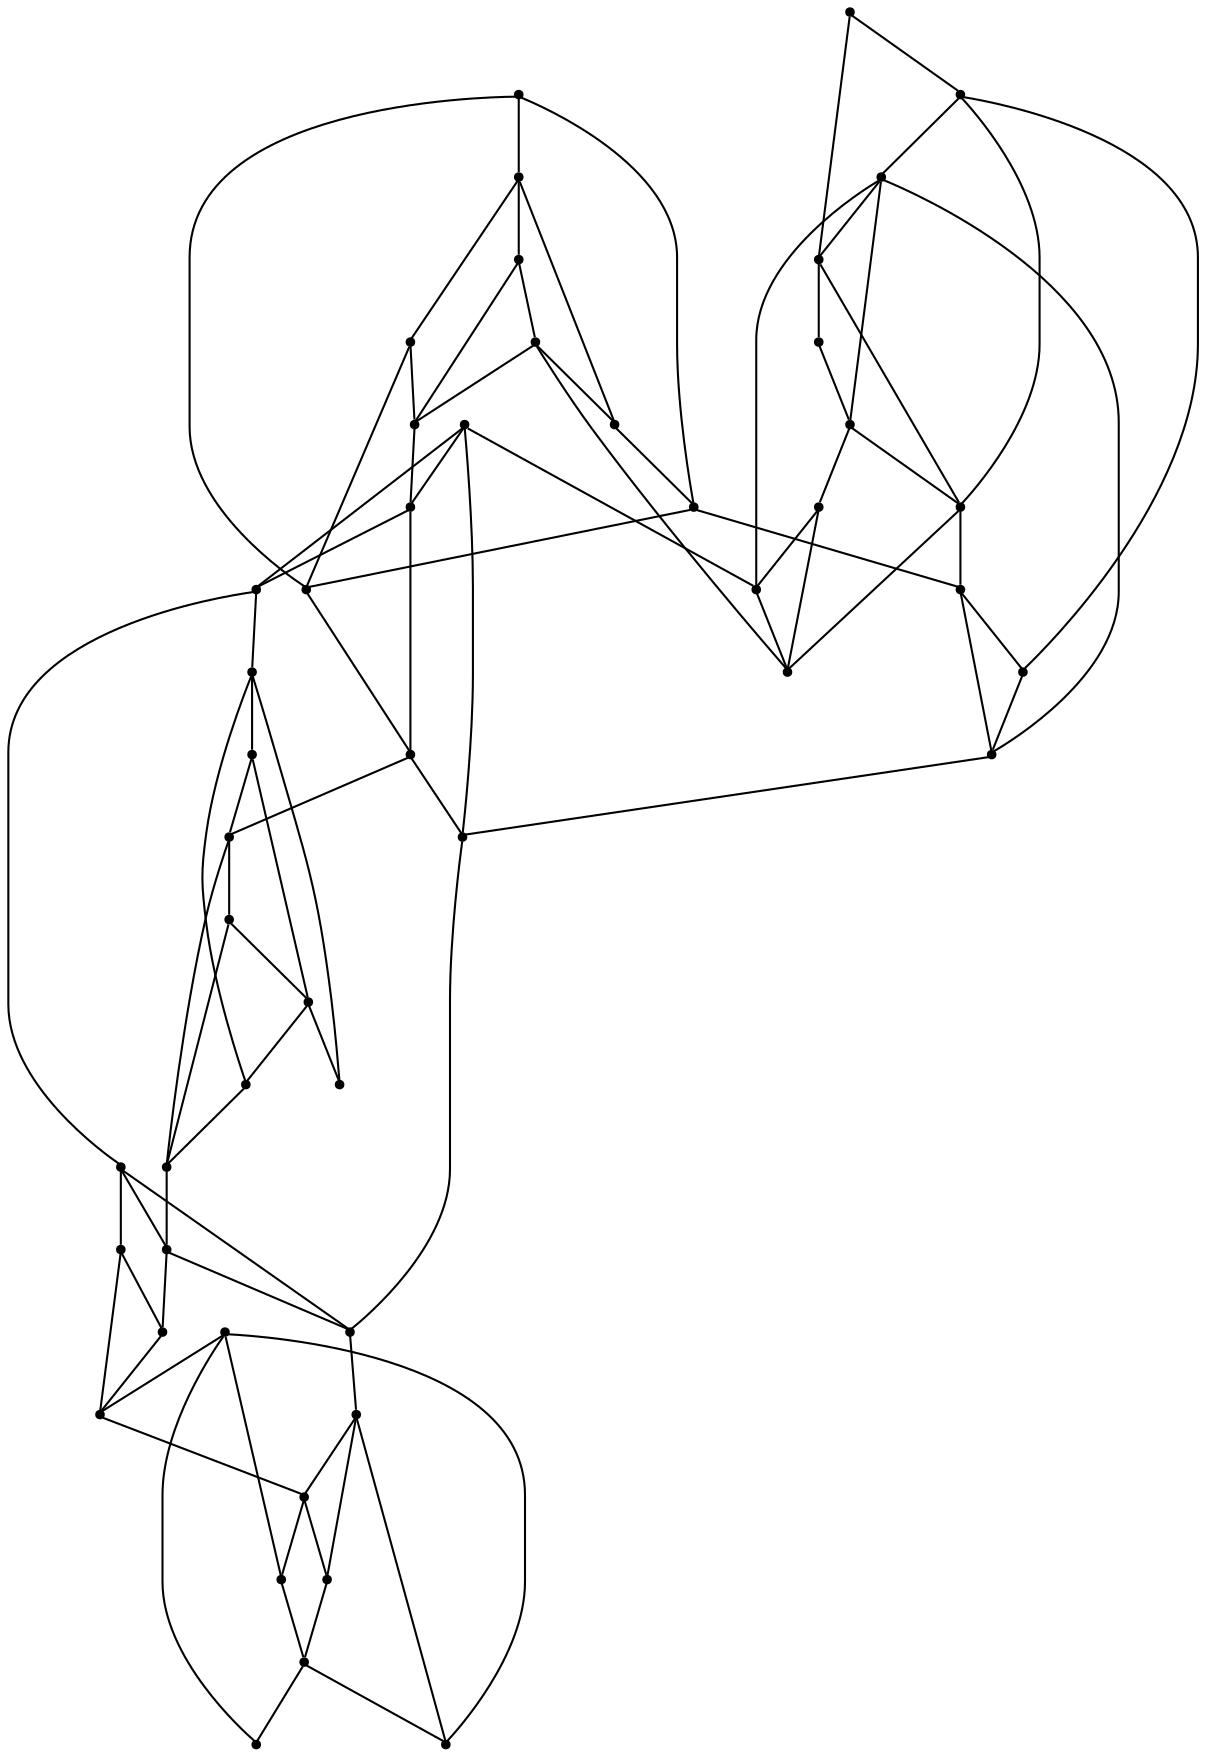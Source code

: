 graph {
  node [shape=point,comment="{\"directed\":false,\"doi\":\"10.1007/3-540-44541-2_10\",\"figure\":\"? (4)\"}"]

  v0 [pos="1590.2229309082031,684.0279880937076"]
  v1 [pos="1590.250015258789,634.5646496682505"]
  v2 [pos="1491.249974568685,733.5799692412957"]
  v3 [pos="1540.71044921875,584.9826546290942"]
  v4 [pos="1540.71044921875,634.5032865212945"]
  v5 [pos="1540.71044921875,684.0279880937076"]
  v6 [pos="1491.249974568685,634.5646496682504"]
  v7 [pos="1491.1937713623047,684.0279880937076"]
  v8 [pos="1441.6770935058594,634.5032865212945"]
  v9 [pos="1391.999975840251,733.5799692412957"]
  v10 [pos="1391.999975840251,1030.6278356230312"]
  v11 [pos="1342.647933959961,634.5032865212945"]
  v12 [pos="1342.647933959961,733.5529440211337"]
  v13 [pos="1342.647933959961,1030.6891987699871"]
  v14 [pos="1293.1354522705078,733.5529440211337"]
  v15 [pos="1293.1354522705078,783.0735759133343"]
  v16 [pos="1243.6187744140625,882.1189093779476"]
  v17 [pos="1243.5000101725261,733.5799692412957"]
  v18 [pos="1243.5000101725263,1030.6278356230312"]
  v19 [pos="1243.6187744140625,783.0735759133343"]
  v20 [pos="1243.5000101725261,832.5962426456408"]
  v21 [pos="1194.1020965576172,733.5529440211337"]
  v22 [pos="1194.1020965576172,783.0735759133343"]
  v23 [pos="1144.589614868164,634.5032865212945"]
  v24 [pos="1144.589614868164,733.5529440211337"]
  v25 [pos="1144.589614868164,1030.6891987699871"]
  v26 [pos="1144.589614868164,1129.7347865896138"]
  v27 [pos="1095.0729370117188,733.5529440211337"]
  v28 [pos="1095.0729370117188,1030.6891987699871"]
  v29 [pos="1095.0729370117188,882.1189093779476"]
  v30 [pos="1045.5000241597495,733.5799692412958"]
  v31 [pos="1045.5000241597495,1030.6278356230312"]
  v32 [pos="1045.5604553222656,882.1189093779476"]
  v33 [pos="996.0437774658203,733.5529440211337"]
  v34 [pos="996.0437774658203,1030.6891987699871"]
  v35 [pos="996.0437774658203,882.1189093779476"]
  v36 [pos="897.0145861307781,733.5529440211337"]
  v37 [pos="897.0145861307781,1030.6891987699871"]
  v38 [pos="797.9854265848796,684.0279880937076"]
  v39 [pos="897.0145861307781,882.1189093779476"]
  v40 [pos="797.9854265848796,1080.2141546974133"]
  v41 [pos="798.0000019073487,733.5799692412958"]
  v42 [pos="797.9854265848796,981.1644971975741"]
  v43 [pos="798.0000019073486,1030.6278356230312"]
  v44 [pos="797.9854265848796,783.0735759133343"]
  v45 [pos="797.9854265848796,882.1189093779476"]
  v46 [pos="798.0000019073487,832.5962426456408"]
  v47 [pos="798.0000019073486,931.6114986299328"]
  v48 [pos="698.952070871989,882.1189093779476"]

  v0 -- v3 [id="-1",pos="1590.2229309082031,684.0279880937076 1639.7374471028647,684.0259532536012 1639.7374471028647,684.0259532536012 1639.7374471028647,684.0259532536012 1639.7374471028647,584.980619788988 1639.7374471028647,584.980619788988 1639.7374471028647,584.980619788988 1540.71044921875,584.9826546290942 1540.71044921875,584.9826546290942 1540.71044921875,584.9826546290942"]
  v1 -- v0 [id="-2",pos="1590.250015258789,634.5646496682505 1590.2229309082031,684.0279880937076 1590.2229309082031,684.0279880937076 1590.2229309082031,684.0279880937076"]
  v48 -- v45 [id="-3",pos="698.952070871989,882.1189093779476 797.9854265848796,882.1189093779476 797.9854265848796,882.1189093779476 797.9854265848796,882.1189093779476"]
  v48 -- v40 [id="-4",pos="698.952070871989,882.1189093779476 748.466682434082,1080.212119857307 748.466682434082,1080.212119857307 748.466682434082,1080.212119857307 797.9854265848796,1080.2141546974133 797.9854265848796,1080.2141546974133 797.9854265848796,1080.2141546974133"]
  v48 -- v42 [id="-5",pos="698.952070871989,882.1189093779476 748.466682434082,981.1665320376804 748.466682434082,981.1665320376804 748.466682434082,981.1665320376804 797.9854265848796,981.1644971975741 797.9854265848796,981.1644971975741 797.9854265848796,981.1644971975741"]
  v48 -- v38 [id="-6",pos="698.952070871989,882.1189093779476 748.466682434082,684.0259532536012 748.466682434082,684.0259532536012 748.466682434082,684.0259532536012 797.9854265848796,684.0279880937076 797.9854265848796,684.0279880937076 797.9854265848796,684.0279880937076"]
  v44 -- v48 [id="-7",pos="797.9854265848796,783.0735759133343 748.466682434082,783.0715410732279 748.466682434082,783.0715410732279 748.466682434082,783.0715410732279 698.952070871989,882.1189093779476 698.952070871989,882.1189093779476 698.952070871989,882.1189093779476"]
  v26 -- v40 [id="-8",pos="1144.589614868164,1129.7347865896138 797.9833602905273,1129.7327517495073 797.9833602905273,1129.7327517495073 797.9833602905273,1129.7327517495073 797.9854265848796,1080.2141546974133 797.9854265848796,1080.2141546974133 797.9854265848796,1080.2141546974133"]
  v43 -- v40 [id="-9",pos="798.0000019073486,1030.6278356230312 797.9854265848796,1080.2141546974133 797.9854265848796,1080.2141546974133 797.9854265848796,1080.2141546974133"]
  v47 -- v42 [id="-10",pos="798.0000019073486,931.6114986299328 797.9854265848796,981.1644971975741 797.9854265848796,981.1644971975741 797.9854265848796,981.1644971975741"]
  v45 -- v47 [id="-11",pos="797.9854265848796,882.1189093779476 798.0000019073486,931.6114986299328 798.0000019073486,931.6114986299328 798.0000019073486,931.6114986299328"]
  v46 -- v45 [id="-12",pos="798.0000019073487,832.5962426456408 797.9854265848796,882.1189093779476 797.9854265848796,882.1189093779476 797.9854265848796,882.1189093779476"]
  v46 -- v44 [id="-13",pos="798.0000019073487,832.5962426456408 797.9854265848796,783.0735759133343 797.9854265848796,783.0735759133343 797.9854265848796,783.0735759133343"]
  v44 -- v41 [id="-14",pos="797.9854265848796,783.0735759133343 798.0000019073487,733.5799692412958 798.0000019073487,733.5799692412958 798.0000019073487,733.5799692412958"]
  v41 -- v38 [id="-15",pos="798.0000019073487,733.5799692412958 797.9854265848796,684.0279880937076 797.9854265848796,684.0279880937076 797.9854265848796,684.0279880937076"]
  v38 -- v23 [id="-16",pos="797.9854265848796,684.0279880937076 797.9833602905273,634.5053213614009 797.9833602905273,634.5053213614009 797.9833602905273,634.5053213614009 1144.589614868164,634.5032865212945 1144.589614868164,634.5032865212945 1144.589614868164,634.5032865212945"]
  v45 -- v39 [id="-17",pos="797.9854265848796,882.1189093779476 897.0145861307781,882.1189093779476 897.0145861307781,882.1189093779476 897.0145861307781,882.1189093779476"]
  v44 -- v39 [id="-18",pos="797.9854265848796,783.0735759133343 847.4999745686849,783.0715410732279 847.4999745686849,783.0715410732279 847.4999745686849,783.0715410732279 897.0145861307781,882.1189093779476 897.0145861307781,882.1189093779476 897.0145861307781,882.1189093779476"]
  v43 -- v37 [id="-19",pos="798.0000019073486,1030.6278356230312 897.0145861307781,1030.6891987699871 897.0145861307781,1030.6891987699871 897.0145861307781,1030.6891987699871"]
  v42 -- v39 [id="-20",pos="797.9854265848796,981.1644971975741 847.4999745686849,981.1665320376804 847.4999745686849,981.1665320376804 847.4999745686849,981.1665320376804 897.0145861307781,882.1189093779476 897.0145861307781,882.1189093779476 897.0145861307781,882.1189093779476"]
  v36 -- v41 [id="-21",pos="897.0145861307781,733.5529440211337 798.0000019073487,733.5799692412958 798.0000019073487,733.5799692412958 798.0000019073487,733.5799692412958"]
  v40 -- v37 [id="-22",pos="797.9854265848796,1080.2141546974133 897.0125198364259,1080.212119857307 897.0125198364259,1080.212119857307 897.0125198364259,1080.212119857307 897.0145861307781,1030.6891987699871 897.0145861307781,1030.6891987699871 897.0145861307781,1030.6891987699871"]
  v39 -- v37 [id="-23",pos="897.0145861307781,882.1189093779476 897.0145861307781,1030.6891987699871 897.0145861307781,1030.6891987699871 897.0145861307781,1030.6891987699871"]
  v39 -- v36 [id="-24",pos="897.0145861307781,882.1189093779476 897.0145861307781,733.5529440211337 897.0145861307781,733.5529440211337 897.0145861307781,733.5529440211337"]
  v36 -- v38 [id="-25",pos="897.0145861307781,733.5529440211337 897.0125198364259,684.0259532536012 897.0125198364259,684.0259532536012 897.0125198364259,684.0259532536012 797.9854265848796,684.0279880937076 797.9854265848796,684.0279880937076 797.9854265848796,684.0279880937076"]
  v34 -- v37 [id="-26",pos="996.0437774658203,1030.6891987699871 897.0145861307781,1030.6891987699871 897.0145861307781,1030.6891987699871 897.0145861307781,1030.6891987699871"]
  v33 -- v36 [id="-27",pos="996.0437774658203,733.5529440211337 897.0145861307781,733.5529440211337 897.0145861307781,733.5529440211337 897.0145861307781,733.5529440211337"]
  v34 -- v28 [id="-28",pos="996.0437774658203,1030.6891987699871 996.0416158040365,1080.212119857307 996.0416158040365,1080.212119857307 996.0416158040365,1080.212119857307 1095.0749715169272,1080.212119857307 1095.0749715169272,1080.212119857307 1095.0749715169272,1080.212119857307 1095.0729370117188,1030.6891987699871 1095.0729370117188,1030.6891987699871 1095.0729370117188,1030.6891987699871"]
  v34 -- v35 [id="-29",pos="996.0437774658203,1030.6891987699871 996.0437774658203,882.1189093779476 996.0437774658203,882.1189093779476 996.0437774658203,882.1189093779476"]
  v33 -- v27 [id="-31",pos="996.0437774658203,733.5529440211337 996.0416158040365,684.0259532536012 996.0416158040365,684.0259532536012 996.0416158040365,684.0259532536012 1095.0749715169272,684.0259532536012 1095.0749715169272,684.0259532536012 1095.0749715169272,684.0259532536012 1095.0729370117188,733.5529440211337 1095.0729370117188,733.5529440211337 1095.0729370117188,733.5529440211337"]
  v35 -- v32 [id="-32",pos="996.0437774658203,882.1189093779476 1045.5604553222656,882.1189093779476 1045.5604553222656,882.1189093779476 1045.5604553222656,882.1189093779476"]
  v32 -- v31 [id="-33",pos="1045.5604553222656,882.1189093779476 1045.5000241597495,1030.6278356230312 1045.5000241597495,1030.6278356230312 1045.5000241597495,1030.6278356230312"]
  v30 -- v32 [id="-34",pos="1045.5000241597495,733.5799692412958 1045.5604553222656,882.1189093779476 1045.5604553222656,882.1189093779476 1045.5604553222656,882.1189093779476"]
  v32 -- v29 [id="-35",pos="1045.5604553222656,882.1189093779476 1095.0729370117188,882.1189093779476 1095.0729370117188,882.1189093779476 1095.0729370117188,882.1189093779476"]
  v31 -- v28 [id="-36",pos="1045.5000241597495,1030.6278356230312 1095.0729370117188,1030.6891987699871 1095.0729370117188,1030.6891987699871 1095.0729370117188,1030.6891987699871"]
  v30 -- v27 [id="-37",pos="1045.5000241597495,733.5799692412958 1095.0729370117188,733.5529440211337 1095.0729370117188,733.5529440211337 1095.0729370117188,733.5529440211337"]
  v35 -- v33 [id="-39",pos="996.0437774658203,882.1189093779476 996.0437774658203,733.5529440211337 996.0437774658203,733.5529440211337 996.0437774658203,733.5529440211337"]
  v29 -- v28 [id="-40",pos="1095.0729370117188,882.1189093779476 1095.0729370117188,1030.6891987699871 1095.0729370117188,1030.6891987699871 1095.0729370117188,1030.6891987699871"]
  v29 -- v27 [id="-41",pos="1095.0729370117188,882.1189093779476 1095.0729370117188,733.5529440211337 1095.0729370117188,733.5529440211337 1095.0729370117188,733.5529440211337"]
  v30 -- v33 [id="-42",pos="1045.5000241597495,733.5799692412958 996.0437774658203,733.5529440211337 996.0437774658203,733.5529440211337 996.0437774658203,733.5529440211337"]
  v31 -- v34 [id="-43",pos="1045.5000241597495,1030.6278356230312 996.0437774658203,1030.6891987699871 996.0437774658203,1030.6891987699871 996.0437774658203,1030.6891987699871"]
  v28 -- v25 [id="-44",pos="1095.0729370117188,1030.6891987699871 1144.589614868164,1030.6891987699871 1144.589614868164,1030.6891987699871 1144.589614868164,1030.6891987699871"]
  v27 -- v24 [id="-45",pos="1095.0729370117188,733.5529440211337 1144.589614868164,733.5529440211337 1144.589614868164,733.5529440211337 1144.589614868164,733.5529440211337"]
  v0 -- v2 [id="-46",pos="1590.2229309082031,684.0279880937076 1590.2208964029949,733.5509091810275 1590.2208964029949,733.5509091810275 1590.2208964029949,733.5509091810275 1491.249974568685,733.5799692412957 1491.249974568685,733.5799692412957 1491.249974568685,733.5799692412957"]
  v26 -- v23 [id="-47",pos="1144.589614868164,1129.7347865896138 1144.5874532063804,1179.2574533219204 1144.5874532063804,1179.2574533219204 1144.5874532063804,1179.2574533219204 649.4375228881836,1179.2574533219204 649.4375228881836,1179.2574533219204 649.4375228881836,1179.2574533219204 649.4375228881836,584.980619788988 649.4375228881836,584.980619788988 649.4375228881836,584.980619788988 1144.5874532063804,584.980619788988 1144.5874532063804,584.980619788988 1144.5874532063804,584.980619788988 1144.589614868164,634.5032865212945 1144.589614868164,634.5032865212945 1144.589614868164,634.5032865212945"]
  v26 -- v18 [id="-48",pos="1144.589614868164,1129.7347865896138 1243.6166127522788,1129.7327517495073 1243.6166127522788,1129.7327517495073 1243.6166127522788,1129.7327517495073 1243.5000101725263,1030.6278356230312 1243.5000101725263,1030.6278356230312 1243.5000101725263,1030.6278356230312"]
  v24 -- v21 [id="-49",pos="1144.589614868164,733.5529440211337 1194.1020965576172,733.5529440211337 1194.1020965576172,733.5529440211337 1194.1020965576172,733.5529440211337"]
  v16 -- v22 [id="-50",pos="1243.6187744140625,882.1189093779476 1194.1041310628257,882.1209442180538 1194.1041310628257,882.1209442180538 1194.1041310628257,882.1209442180538 1194.1020965576172,783.0735759133343 1194.1020965576172,783.0735759133343 1194.1020965576172,783.0735759133343"]
  v22 -- v21 [id="-51",pos="1194.1020965576172,783.0735759133343 1194.1020965576172,733.5529440211337 1194.1020965576172,733.5529440211337 1194.1020965576172,733.5529440211337"]
  v21 -- v14 [id="-52",pos="1194.1020965576172,733.5529440211337 1194.1041310628257,684.0259532536012 1194.1041310628257,684.0259532536012 1194.1041310628257,684.0259532536012 1293.133290608724,684.0259532536012 1293.133290608724,684.0259532536012 1293.133290608724,684.0259532536012 1293.1354522705078,733.5529440211337 1293.1354522705078,733.5529440211337 1293.1354522705078,733.5529440211337"]
  v22 -- v19 [id="-53",pos="1194.1020965576172,783.0735759133343 1243.6187744140625,783.0735759133343 1243.6187744140625,783.0735759133343 1243.6187744140625,783.0735759133343"]
  v23 -- v11 [id="-54",pos="1144.589614868164,634.5032865212945 1342.647933959961,634.5032865212945 1342.647933959961,634.5032865212945 1342.647933959961,634.5032865212945"]
  v18 -- v16 [id="-55",pos="1243.5000101725263,1030.6278356230312 1243.6187744140625,882.1189093779476 1243.6187744140625,882.1189093779476 1243.6187744140625,882.1189093779476"]
  v16 -- v20 [id="-56",pos="1243.6187744140625,882.1189093779476 1243.5000101725261,832.5962426456408 1243.5000101725261,832.5962426456408 1243.5000101725261,832.5962426456408"]
  v19 -- v20 [id="-57",pos="1243.6187744140625,783.0735759133343 1243.5000101725261,832.5962426456408 1243.5000101725261,832.5962426456408 1243.5000101725261,832.5962426456408"]
  v17 -- v19 [id="-58",pos="1243.5000101725261,733.5799692412957 1243.6187744140625,783.0735759133343 1243.6187744140625,783.0735759133343 1243.6187744140625,783.0735759133343"]
  v19 -- v15 [id="-59",pos="1243.6187744140625,783.0735759133343 1293.1354522705078,783.0735759133343 1293.1354522705078,783.0735759133343 1293.1354522705078,783.0735759133343"]
  v18 -- v13 [id="-60",pos="1243.5000101725263,1030.6278356230312 1342.647933959961,1030.6891987699871 1342.647933959961,1030.6891987699871 1342.647933959961,1030.6891987699871"]
  v17 -- v14 [id="-61",pos="1243.5000101725261,733.5799692412957 1293.1354522705078,733.5529440211337 1293.1354522705078,733.5529440211337 1293.1354522705078,733.5529440211337"]
  v16 -- v15 [id="-62",pos="1243.6187744140625,882.1189093779476 1293.133290608724,882.1209442180538 1293.133290608724,882.1209442180538 1293.133290608724,882.1209442180538 1293.1354522705078,783.0735759133343 1293.1354522705078,783.0735759133343 1293.1354522705078,783.0735759133343"]
  v15 -- v14 [id="-63",pos="1293.1354522705078,783.0735759133343 1293.1354522705078,733.5529440211337 1293.1354522705078,733.5529440211337 1293.1354522705078,733.5529440211337"]
  v21 -- v17 [id="-64",pos="1194.1020965576172,733.5529440211337 1243.5000101725261,733.5799692412957 1243.5000101725261,733.5799692412957 1243.5000101725261,733.5799692412957"]
  v14 -- v12 [id="-65",pos="1293.1354522705078,733.5529440211337 1342.647933959961,733.5529440211337 1342.647933959961,733.5529440211337 1342.647933959961,733.5529440211337"]
  v13 -- v11 [id="-66",pos="1342.647933959961,1030.6891987699871 1342.6499684651694,1080.212119857307 1342.6499684651694,1080.212119857307 1342.6499684651694,1080.212119857307 1689.25412495931,1080.212119857307 1689.25412495931,1080.212119857307 1689.25412495931,1080.212119857307 1689.25412495931,535.4597335417743 1689.25412495931,535.4597335417743 1689.25412495931,535.4597335417743 1342.6499684651694,535.4597335417743 1342.6499684651694,535.4597335417743 1342.6499684651694,535.4597335417743 1342.647933959961,634.5032865212945 1342.647933959961,634.5032865212945 1342.647933959961,634.5032865212945"]
  v13 -- v10 [id="-67",pos="1342.647933959961,1030.6891987699871 1391.999975840251,1030.6278356230312 1391.999975840251,1030.6278356230312 1391.999975840251,1030.6278356230312"]
  v12 -- v9 [id="-68",pos="1342.647933959961,733.5529440211337 1391.999975840251,733.5799692412957 1391.999975840251,733.5799692412957 1391.999975840251,733.5799692412957"]
  v11 -- v8 [id="-69",pos="1342.647933959961,634.5032865212945 1441.6770935058594,634.5032865212945 1441.6770935058594,634.5032865212945 1441.6770935058594,634.5032865212945"]
  v10 -- v9 [id="-70",pos="1391.999975840251,1030.6278356230312 1391.999975840251,733.5799692412957 1391.999975840251,733.5799692412957 1391.999975840251,733.5799692412957"]
  v10 -- v2 [id="-71",pos="1391.999975840251,1030.6278356230312 1491.191609700521,1030.6871639298806 1491.191609700521,1030.6871639298806 1491.191609700521,1030.6871639298806 1491.249974568685,733.5799692412957 1491.249974568685,733.5799692412957 1491.249974568685,733.5799692412957"]
  v9 -- v2 [id="-72",pos="1391.999975840251,733.5799692412957 1491.249974568685,733.5799692412957 1491.249974568685,733.5799692412957 1491.249974568685,733.5799692412957"]
  v8 -- v7 [id="-73",pos="1441.6770935058594,634.5032865212945 1441.6791280110679,684.0259532536012 1441.6791280110679,684.0259532536012 1441.6791280110679,684.0259532536012 1491.1937713623047,684.0279880937076 1491.1937713623047,684.0279880937076 1491.1937713623047,684.0279880937076"]
  v8 -- v3 [id="-74",pos="1441.6770935058594,634.5032865212945 1441.6791280110679,584.980619788988 1441.6791280110679,584.980619788988 1441.6791280110679,584.980619788988 1540.71044921875,584.9826546290942 1540.71044921875,584.9826546290942 1540.71044921875,584.9826546290942"]
  v8 -- v6 [id="-75",pos="1441.6770935058594,634.5032865212945 1491.249974568685,634.5646496682504 1491.249974568685,634.5646496682504 1491.249974568685,634.5646496682504"]
  v7 -- v6 [id="-76",pos="1491.1937713623047,684.0279880937076 1491.249974568685,634.5646496682504 1491.249974568685,634.5646496682504 1491.249974568685,634.5646496682504"]
  v7 -- v5 [id="-77",pos="1491.1937713623047,684.0279880937076 1540.71044921875,684.0279880937076 1540.71044921875,684.0279880937076 1540.71044921875,684.0279880937076"]
  v6 -- v4 [id="-78",pos="1491.249974568685,634.5646496682504 1540.71044921875,634.5032865212945 1540.71044921875,634.5032865212945 1540.71044921875,634.5032865212945"]
  v2 -- v7 [id="-79",pos="1491.249974568685,733.5799692412957 1491.1937713623047,684.0279880937076 1491.1937713623047,684.0279880937076 1491.1937713623047,684.0279880937076"]
  v5 -- v4 [id="-80",pos="1540.71044921875,684.0279880937076 1540.71044921875,634.5032865212945 1540.71044921875,634.5032865212945 1540.71044921875,634.5032865212945"]
  v4 -- v3 [id="-81",pos="1540.71044921875,634.5032865212945 1540.71044921875,584.9826546290942 1540.71044921875,584.9826546290942 1540.71044921875,584.9826546290942"]
  v5 -- v0 [id="-82",pos="1540.71044921875,684.0279880937076 1590.2229309082031,684.0279880937076 1590.2229309082031,684.0279880937076 1590.2229309082031,684.0279880937076"]
  v4 -- v1 [id="-83",pos="1540.71044921875,634.5032865212945 1590.250015258789,634.5646496682505 1590.250015258789,634.5646496682505 1590.250015258789,634.5646496682505"]
  v42 -- v43 [id="-84",pos="797.9854265848796,981.1644971975741 798.0000019073486,1030.6278356230312 798.0000019073486,1030.6278356230312 798.0000019073486,1030.6278356230312"]
  v26 -- v25 [id="-85",pos="1144.589614868164,1129.7347865896138 1144.589614868164,1030.6891987699871 1144.589614868164,1030.6891987699871 1144.589614868164,1030.6891987699871"]
  v25 -- v24 [id="-86",pos="1144.589614868164,1030.6891987699871 1144.589614868164,733.5529440211337 1144.589614868164,733.5529440211337 1144.589614868164,733.5529440211337"]
  v24 -- v23 [id="-87",pos="1144.589614868164,733.5529440211337 1144.589614868164,634.5032865212945 1144.589614868164,634.5032865212945 1144.589614868164,634.5032865212945"]
  v25 -- v18 [id="-88",pos="1144.589614868164,1030.6891987699871 1243.5000101725263,1030.6278356230312 1243.5000101725263,1030.6278356230312 1243.5000101725263,1030.6278356230312"]
  v13 -- v12 [id="-89",pos="1342.647933959961,1030.6891987699871 1342.647933959961,733.5529440211337 1342.647933959961,733.5529440211337 1342.647933959961,733.5529440211337"]
  v12 -- v11 [id="-90",pos="1342.647933959961,733.5529440211337 1342.647933959961,634.5032865212945 1342.647933959961,634.5032865212945 1342.647933959961,634.5032865212945"]
}